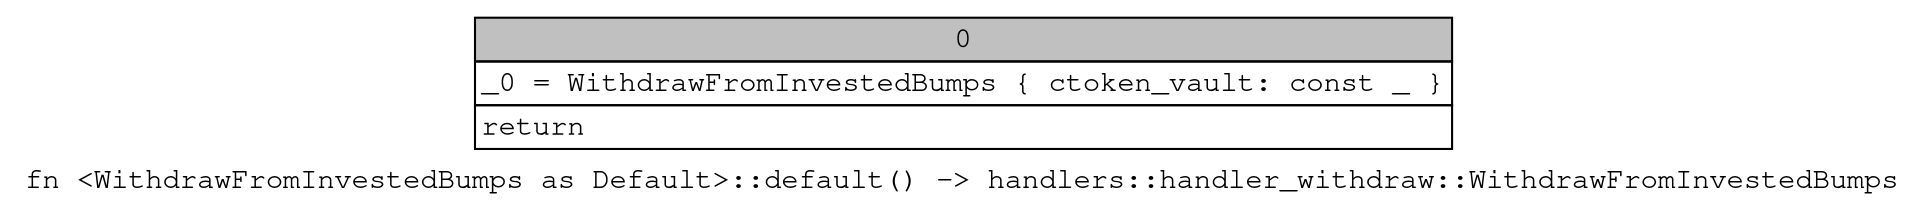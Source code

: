 digraph Mir_0_1628 {
    graph [fontname="Courier, monospace"];
    node [fontname="Courier, monospace"];
    edge [fontname="Courier, monospace"];
    label=<fn &lt;WithdrawFromInvestedBumps as Default&gt;::default() -&gt; handlers::handler_withdraw::WithdrawFromInvestedBumps<br align="left"/>>;
    bb0__0_1628 [shape="none", label=<<table border="0" cellborder="1" cellspacing="0"><tr><td bgcolor="gray" align="center" colspan="1">0</td></tr><tr><td align="left" balign="left">_0 = WithdrawFromInvestedBumps { ctoken_vault: const _ }<br/></td></tr><tr><td align="left">return</td></tr></table>>];
}
